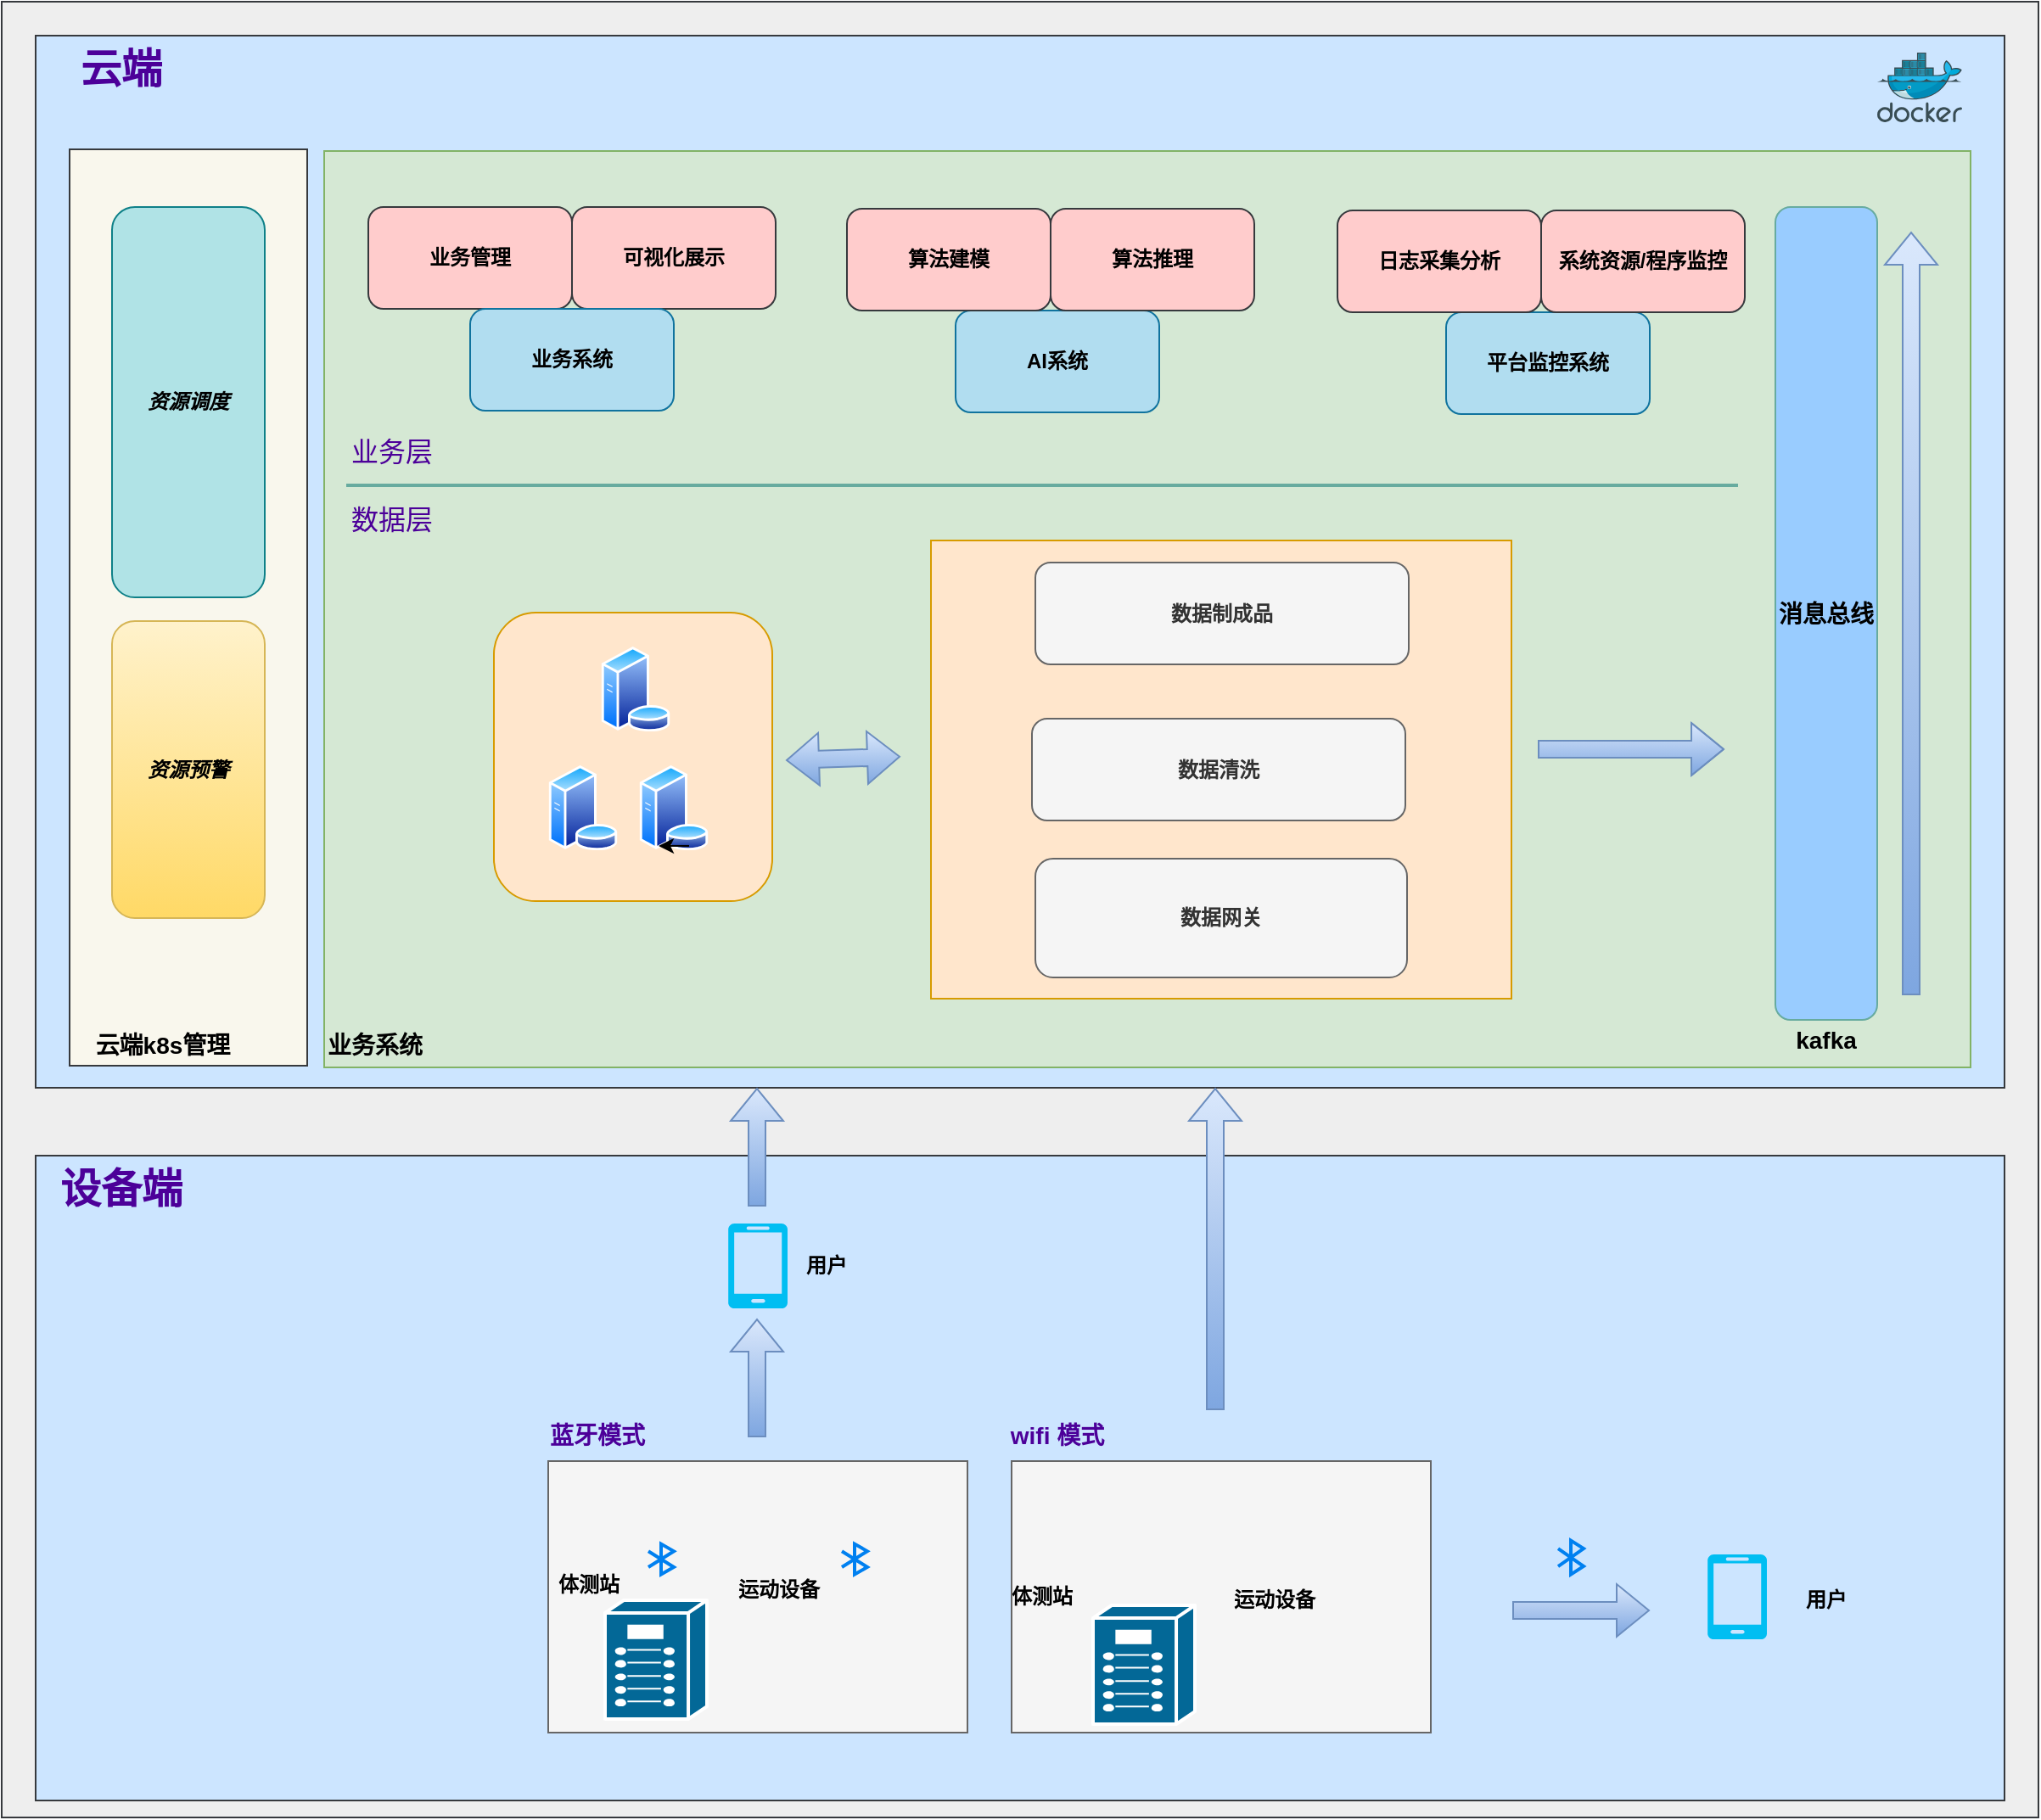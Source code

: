<mxfile version="20.6.0" type="github">
  <diagram id="ls8e80-gLTeel5YpICp5" name="第 1 页">
    <mxGraphModel dx="2062" dy="1146" grid="1" gridSize="10" guides="1" tooltips="1" connect="1" arrows="1" fold="1" page="1" pageScale="1" pageWidth="827" pageHeight="1169" math="0" shadow="0">
      <root>
        <mxCell id="0" />
        <mxCell id="1" parent="0" />
        <mxCell id="QGSotT8n_K5I-33iUHCd-112" value="" style="rounded=0;whiteSpace=wrap;html=1;fontSize=16;fillColor=#eeeeee;strokeColor=#36393d;" vertex="1" parent="1">
          <mxGeometry x="20" y="20" width="1200" height="1070" as="geometry" />
        </mxCell>
        <mxCell id="QGSotT8n_K5I-33iUHCd-101" value="" style="rounded=0;whiteSpace=wrap;html=1;fillColor=#cce5ff;strokeColor=#36393d;" vertex="1" parent="1">
          <mxGeometry x="40" y="700" width="1160" height="380" as="geometry" />
        </mxCell>
        <mxCell id="QGSotT8n_K5I-33iUHCd-99" value="" style="rounded=0;whiteSpace=wrap;html=1;fillColor=#cce5ff;strokeColor=#36393d;" vertex="1" parent="1">
          <mxGeometry x="40" y="40" width="1160" height="620" as="geometry" />
        </mxCell>
        <mxCell id="QGSotT8n_K5I-33iUHCd-93" value="" style="rounded=0;whiteSpace=wrap;html=1;fillColor=#f9f7ed;strokeColor=#36393d;" vertex="1" parent="1">
          <mxGeometry x="60" y="107" width="140" height="540" as="geometry" />
        </mxCell>
        <mxCell id="QGSotT8n_K5I-33iUHCd-90" value="" style="rounded=0;whiteSpace=wrap;html=1;fillColor=#d5e8d4;strokeColor=#82b366;" vertex="1" parent="1">
          <mxGeometry x="210" y="108" width="970" height="540" as="geometry" />
        </mxCell>
        <mxCell id="QGSotT8n_K5I-33iUHCd-87" value="" style="rounded=0;whiteSpace=wrap;html=1;fillColor=#ffe6cc;strokeColor=#d79b00;" vertex="1" parent="1">
          <mxGeometry x="567.5" y="337.5" width="342" height="270" as="geometry" />
        </mxCell>
        <mxCell id="QGSotT8n_K5I-33iUHCd-66" value="" style="rounded=0;whiteSpace=wrap;html=1;fontColor=#333333;fillColor=#f5f5f5;strokeColor=#666666;" vertex="1" parent="1">
          <mxGeometry x="615" y="880" width="247" height="160" as="geometry" />
        </mxCell>
        <mxCell id="QGSotT8n_K5I-33iUHCd-62" value="" style="rounded=0;whiteSpace=wrap;html=1;fontColor=#333333;fillColor=#f5f5f5;strokeColor=#666666;" vertex="1" parent="1">
          <mxGeometry x="342" y="880" width="247" height="160" as="geometry" />
        </mxCell>
        <mxCell id="QGSotT8n_K5I-33iUHCd-1" value="" style="shape=image;html=1;verticalAlign=top;verticalLabelPosition=bottom;labelBackgroundColor=#ffffff;imageAspect=0;aspect=fixed;image=https://cdn1.iconfinder.com/data/icons/dompicon-glyph-fitness-diet/256/exercise-cardio-running-treadmill-fitness-diet-128.png;fontColor=#000000;" vertex="1" parent="1">
          <mxGeometry x="483" y="968" width="64" height="64" as="geometry" />
        </mxCell>
        <mxCell id="QGSotT8n_K5I-33iUHCd-5" value="" style="html=1;verticalLabelPosition=bottom;align=center;labelBackgroundColor=#ffffff;verticalAlign=top;strokeWidth=2;strokeColor=#0080F0;shadow=0;dashed=0;shape=mxgraph.ios7.icons.bluetooth;pointerEvents=1" vertex="1" parent="1">
          <mxGeometry x="401" y="928.8" width="15" height="18" as="geometry" />
        </mxCell>
        <mxCell id="QGSotT8n_K5I-33iUHCd-15" value="" style="shape=mxgraph.cisco.misc.breakout_box;html=1;pointerEvents=1;dashed=0;fillColor=#036897;strokeColor=#ffffff;strokeWidth=2;verticalLabelPosition=bottom;verticalAlign=top;align=center;outlineConnect=0;" vertex="1" parent="1">
          <mxGeometry x="375.5" y="962" width="60" height="70" as="geometry" />
        </mxCell>
        <mxCell id="QGSotT8n_K5I-33iUHCd-17" value="" style="verticalLabelPosition=bottom;html=1;verticalAlign=top;align=center;strokeColor=none;fillColor=#00BEF2;shape=mxgraph.azure.mobile;pointerEvents=1;fontColor=#000000;" vertex="1" parent="1">
          <mxGeometry x="448" y="740" width="35" height="50" as="geometry" />
        </mxCell>
        <mxCell id="QGSotT8n_K5I-33iUHCd-24" value="" style="shape=image;html=1;verticalAlign=top;verticalLabelPosition=bottom;labelBackgroundColor=#ffffff;imageAspect=0;aspect=fixed;image=https://cdn0.iconfinder.com/data/icons/social-media-2183/512/social__media__social_media__wifi_-128.png;fontColor=#000000;" vertex="1" parent="1">
          <mxGeometry x="683" y="922" width="34" height="34" as="geometry" />
        </mxCell>
        <mxCell id="QGSotT8n_K5I-33iUHCd-25" value="" style="shape=image;html=1;verticalAlign=top;verticalLabelPosition=bottom;labelBackgroundColor=#ffffff;imageAspect=0;aspect=fixed;image=https://cdn0.iconfinder.com/data/icons/social-media-2183/512/social__media__social_media__wifi_-128.png;fontColor=#000000;" vertex="1" parent="1">
          <mxGeometry x="803" y="920.8" width="34" height="34" as="geometry" />
        </mxCell>
        <mxCell id="QGSotT8n_K5I-33iUHCd-26" value="" style="shape=image;html=1;verticalAlign=top;verticalLabelPosition=bottom;labelBackgroundColor=#ffffff;imageAspect=0;aspect=fixed;image=https://cdn1.iconfinder.com/data/icons/dompicon-glyph-fitness-diet/256/exercise-cardio-running-treadmill-fitness-diet-128.png;fontColor=#000000;" vertex="1" parent="1">
          <mxGeometry x="783" y="971" width="64" height="64" as="geometry" />
        </mxCell>
        <mxCell id="QGSotT8n_K5I-33iUHCd-27" value="" style="shape=mxgraph.cisco.misc.breakout_box;html=1;pointerEvents=1;dashed=0;fillColor=#036897;strokeColor=#ffffff;strokeWidth=2;verticalLabelPosition=bottom;verticalAlign=top;align=center;outlineConnect=0;" vertex="1" parent="1">
          <mxGeometry x="663" y="965" width="60" height="70" as="geometry" />
        </mxCell>
        <mxCell id="QGSotT8n_K5I-33iUHCd-29" value="" style="sketch=0;aspect=fixed;html=1;points=[];align=center;image;fontSize=12;image=img/lib/mscae/Docker.svg;fontColor=#000000;" vertex="1" parent="1">
          <mxGeometry x="1125" y="50" width="50" height="41" as="geometry" />
        </mxCell>
        <mxCell id="QGSotT8n_K5I-33iUHCd-30" value="" style="html=1;verticalLabelPosition=bottom;align=center;labelBackgroundColor=#ffffff;verticalAlign=top;strokeWidth=2;strokeColor=#0080F0;shadow=0;dashed=0;shape=mxgraph.ios7.icons.bluetooth;pointerEvents=1" vertex="1" parent="1">
          <mxGeometry x="937" y="926.8" width="15" height="20" as="geometry" />
        </mxCell>
        <mxCell id="QGSotT8n_K5I-33iUHCd-31" value="" style="verticalLabelPosition=bottom;html=1;verticalAlign=top;align=center;strokeColor=none;fillColor=#00BEF2;shape=mxgraph.azure.mobile;pointerEvents=1;fontColor=#000000;" vertex="1" parent="1">
          <mxGeometry x="1025" y="935" width="35" height="50" as="geometry" />
        </mxCell>
        <mxCell id="QGSotT8n_K5I-33iUHCd-35" value="数据网关" style="rounded=1;whiteSpace=wrap;html=1;fontColor=#333333;fillColor=#f5f5f5;strokeColor=#666666;fontStyle=1" vertex="1" parent="1">
          <mxGeometry x="629" y="525" width="219" height="70" as="geometry" />
        </mxCell>
        <mxCell id="QGSotT8n_K5I-33iUHCd-36" value="消息总线" style="rounded=1;whiteSpace=wrap;html=1;fillColor=#99CCFF;strokeColor=#67AB9F;fontStyle=1;fontSize=14;" vertex="1" parent="1">
          <mxGeometry x="1065" y="141" width="60" height="479" as="geometry" />
        </mxCell>
        <mxCell id="QGSotT8n_K5I-33iUHCd-37" value="数据清洗" style="rounded=1;whiteSpace=wrap;html=1;fontColor=#333333;fillColor=#f5f5f5;strokeColor=#666666;fontStyle=1" vertex="1" parent="1">
          <mxGeometry x="627" y="442.5" width="220" height="60" as="geometry" />
        </mxCell>
        <mxCell id="QGSotT8n_K5I-33iUHCd-39" value="AI系统" style="rounded=1;whiteSpace=wrap;html=1;fillColor=#b1ddf0;strokeColor=#10739e;fontStyle=1" vertex="1" parent="1">
          <mxGeometry x="582" y="202" width="120" height="60" as="geometry" />
        </mxCell>
        <mxCell id="QGSotT8n_K5I-33iUHCd-40" value="业务管理" style="rounded=1;whiteSpace=wrap;html=1;fillColor=#ffcccc;strokeColor=#36393d;fontStyle=1" vertex="1" parent="1">
          <mxGeometry x="236" y="141" width="120" height="60" as="geometry" />
        </mxCell>
        <mxCell id="QGSotT8n_K5I-33iUHCd-41" value="可视化展示" style="rounded=1;whiteSpace=wrap;html=1;fillColor=#ffcccc;strokeColor=#36393d;fontStyle=1" vertex="1" parent="1">
          <mxGeometry x="356" y="141" width="120" height="60" as="geometry" />
        </mxCell>
        <mxCell id="QGSotT8n_K5I-33iUHCd-42" value="算法建模" style="rounded=1;whiteSpace=wrap;html=1;fillColor=#ffcccc;strokeColor=#36393d;fontStyle=1" vertex="1" parent="1">
          <mxGeometry x="518" y="142" width="120" height="60" as="geometry" />
        </mxCell>
        <mxCell id="QGSotT8n_K5I-33iUHCd-43" value="算法推理" style="rounded=1;whiteSpace=wrap;html=1;fillColor=#ffcccc;strokeColor=#36393d;fontStyle=1" vertex="1" parent="1">
          <mxGeometry x="638" y="142" width="120" height="60" as="geometry" />
        </mxCell>
        <mxCell id="QGSotT8n_K5I-33iUHCd-45" value="业务系统" style="rounded=1;whiteSpace=wrap;html=1;fillColor=#b1ddf0;strokeColor=#10739e;fontStyle=1" vertex="1" parent="1">
          <mxGeometry x="296" y="201" width="120" height="60" as="geometry" />
        </mxCell>
        <mxCell id="QGSotT8n_K5I-33iUHCd-51" value="平台监控系统" style="rounded=1;whiteSpace=wrap;html=1;fillColor=#b1ddf0;strokeColor=#10739e;fontStyle=1" vertex="1" parent="1">
          <mxGeometry x="871" y="203" width="120" height="60" as="geometry" />
        </mxCell>
        <mxCell id="QGSotT8n_K5I-33iUHCd-52" value="日志采集分析" style="rounded=1;whiteSpace=wrap;html=1;fillColor=#ffcccc;strokeColor=#36393d;fontStyle=1" vertex="1" parent="1">
          <mxGeometry x="807" y="143" width="120" height="60" as="geometry" />
        </mxCell>
        <mxCell id="QGSotT8n_K5I-33iUHCd-53" value="系统资源/程序监控" style="rounded=1;whiteSpace=wrap;html=1;fillColor=#ffcccc;strokeColor=#36393d;fontStyle=1" vertex="1" parent="1">
          <mxGeometry x="927" y="143" width="120" height="60" as="geometry" />
        </mxCell>
        <mxCell id="QGSotT8n_K5I-33iUHCd-55" value="数据制成品" style="rounded=1;whiteSpace=wrap;html=1;fontColor=#333333;fillColor=#f5f5f5;strokeColor=#666666;fontStyle=1" vertex="1" parent="1">
          <mxGeometry x="629" y="350.5" width="220" height="60" as="geometry" />
        </mxCell>
        <mxCell id="QGSotT8n_K5I-33iUHCd-57" value="" style="rounded=1;whiteSpace=wrap;html=1;fillColor=#ffe6cc;strokeColor=#d79b00;" vertex="1" parent="1">
          <mxGeometry x="310" y="380" width="164" height="170" as="geometry" />
        </mxCell>
        <mxCell id="QGSotT8n_K5I-33iUHCd-58" value="资源调度" style="rounded=1;whiteSpace=wrap;html=1;fillColor=#b0e3e6;strokeColor=#0e8088;fontStyle=3" vertex="1" parent="1">
          <mxGeometry x="85" y="141" width="90" height="230" as="geometry" />
        </mxCell>
        <mxCell id="QGSotT8n_K5I-33iUHCd-63" value="蓝牙模式" style="text;html=1;strokeColor=none;fillColor=none;align=center;verticalAlign=middle;whiteSpace=wrap;rounded=0;fontColor=#4C0099;fontStyle=1;fontSize=14;" vertex="1" parent="1">
          <mxGeometry x="341" y="850" width="60" height="30" as="geometry" />
        </mxCell>
        <mxCell id="QGSotT8n_K5I-33iUHCd-65" value="" style="html=1;verticalLabelPosition=bottom;align=center;labelBackgroundColor=#ffffff;verticalAlign=top;strokeWidth=2;strokeColor=#0080F0;shadow=0;dashed=0;shape=mxgraph.ios7.icons.bluetooth;pointerEvents=1" vertex="1" parent="1">
          <mxGeometry x="515" y="928.8" width="15" height="18" as="geometry" />
        </mxCell>
        <mxCell id="QGSotT8n_K5I-33iUHCd-67" value="wifi 模式" style="text;html=1;strokeColor=none;fillColor=none;align=center;verticalAlign=middle;whiteSpace=wrap;rounded=0;fontColor=#4C0099;fontStyle=1;fontSize=14;" vertex="1" parent="1">
          <mxGeometry x="612" y="850" width="60" height="30" as="geometry" />
        </mxCell>
        <mxCell id="QGSotT8n_K5I-33iUHCd-68" value="资源预警" style="rounded=1;whiteSpace=wrap;html=1;fillColor=#fff2cc;gradientColor=#ffd966;strokeColor=#d6b656;fontStyle=3" vertex="1" parent="1">
          <mxGeometry x="85" y="385" width="90" height="175" as="geometry" />
        </mxCell>
        <mxCell id="QGSotT8n_K5I-33iUHCd-70" value="" style="shape=flexArrow;endArrow=classic;html=1;rounded=0;fontColor=#000000;fillColor=#dae8fc;strokeColor=#6c8ebf;gradientColor=#7ea6e0;" edge="1" parent="1">
          <mxGeometry width="50" height="50" relative="1" as="geometry">
            <mxPoint x="910" y="968" as="sourcePoint" />
            <mxPoint x="991" y="968" as="targetPoint" />
          </mxGeometry>
        </mxCell>
        <mxCell id="QGSotT8n_K5I-33iUHCd-72" value="用户" style="text;html=1;strokeColor=none;fillColor=none;align=center;verticalAlign=middle;whiteSpace=wrap;rounded=0;fontColor=#000000;fontStyle=1" vertex="1" parent="1">
          <mxGeometry x="1065" y="946.8" width="60" height="30" as="geometry" />
        </mxCell>
        <mxCell id="QGSotT8n_K5I-33iUHCd-73" value="" style="aspect=fixed;perimeter=ellipsePerimeter;html=1;align=center;shadow=0;dashed=0;spacingTop=3;image;image=img/lib/active_directory/database_server.svg;fontColor=#000000;" vertex="1" parent="1">
          <mxGeometry x="373" y="400" width="41" height="50" as="geometry" />
        </mxCell>
        <mxCell id="QGSotT8n_K5I-33iUHCd-74" value="" style="aspect=fixed;perimeter=ellipsePerimeter;html=1;align=center;shadow=0;dashed=0;spacingTop=3;image;image=img/lib/active_directory/database_server.svg;fontColor=#000000;" vertex="1" parent="1">
          <mxGeometry x="342" y="470" width="41" height="50" as="geometry" />
        </mxCell>
        <mxCell id="QGSotT8n_K5I-33iUHCd-75" value="" style="aspect=fixed;perimeter=ellipsePerimeter;html=1;align=center;shadow=0;dashed=0;spacingTop=3;image;image=img/lib/active_directory/database_server.svg;fontColor=#000000;" vertex="1" parent="1">
          <mxGeometry x="395.5" y="470" width="41" height="50" as="geometry" />
        </mxCell>
        <mxCell id="QGSotT8n_K5I-33iUHCd-78" value="" style="shape=flexArrow;endArrow=classic;html=1;rounded=0;fontColor=#000000;fillColor=#dae8fc;strokeColor=#6c8ebf;gradientColor=#7ea6e0;" edge="1" parent="1">
          <mxGeometry width="50" height="50" relative="1" as="geometry">
            <mxPoint x="1145" y="605.5" as="sourcePoint" />
            <mxPoint x="1145" y="155.5" as="targetPoint" />
          </mxGeometry>
        </mxCell>
        <mxCell id="QGSotT8n_K5I-33iUHCd-81" value="" style="shape=flexArrow;endArrow=classic;html=1;rounded=0;fontColor=#000000;fillColor=#dae8fc;strokeColor=#6c8ebf;gradientColor=#7ea6e0;" edge="1" parent="1">
          <mxGeometry width="50" height="50" relative="1" as="geometry">
            <mxPoint x="465" y="866" as="sourcePoint" />
            <mxPoint x="465" y="796" as="targetPoint" />
          </mxGeometry>
        </mxCell>
        <mxCell id="QGSotT8n_K5I-33iUHCd-83" value="" style="shape=flexArrow;endArrow=classic;html=1;rounded=0;fontColor=#000000;fillColor=#dae8fc;strokeColor=#6c8ebf;gradientColor=#7ea6e0;" edge="1" parent="1">
          <mxGeometry width="50" height="50" relative="1" as="geometry">
            <mxPoint x="735" y="850" as="sourcePoint" />
            <mxPoint x="735" y="660" as="targetPoint" />
          </mxGeometry>
        </mxCell>
        <mxCell id="QGSotT8n_K5I-33iUHCd-85" value="" style="shape=flexArrow;endArrow=classic;html=1;rounded=0;fontColor=#000000;fillColor=#dae8fc;strokeColor=#6c8ebf;gradientColor=#7ea6e0;" edge="1" parent="1">
          <mxGeometry width="50" height="50" relative="1" as="geometry">
            <mxPoint x="465" y="730" as="sourcePoint" />
            <mxPoint x="465" y="660" as="targetPoint" />
          </mxGeometry>
        </mxCell>
        <mxCell id="QGSotT8n_K5I-33iUHCd-86" value="云端k8s管理" style="text;html=1;strokeColor=none;fillColor=none;align=center;verticalAlign=middle;whiteSpace=wrap;rounded=0;fontColor=#000000;fontStyle=1;fontSize=14;" vertex="1" parent="1">
          <mxGeometry x="60" y="620" width="110" height="30" as="geometry" />
        </mxCell>
        <mxCell id="QGSotT8n_K5I-33iUHCd-88" value="" style="shape=flexArrow;endArrow=classic;html=1;rounded=0;fontColor=#000000;fillColor=#dae8fc;strokeColor=#6c8ebf;gradientColor=#7ea6e0;" edge="1" parent="1">
          <mxGeometry width="50" height="50" relative="1" as="geometry">
            <mxPoint x="925" y="460.5" as="sourcePoint" />
            <mxPoint x="1035" y="460.5" as="targetPoint" />
            <Array as="points">
              <mxPoint x="985" y="460.5" />
            </Array>
          </mxGeometry>
        </mxCell>
        <mxCell id="QGSotT8n_K5I-33iUHCd-94" value="业务系统" style="text;html=1;strokeColor=none;fillColor=none;align=center;verticalAlign=middle;whiteSpace=wrap;rounded=0;fontColor=#000000;fontSize=14;fontStyle=1" vertex="1" parent="1">
          <mxGeometry x="210" y="620" width="60" height="30" as="geometry" />
        </mxCell>
        <mxCell id="QGSotT8n_K5I-33iUHCd-95" style="edgeStyle=orthogonalEdgeStyle;rounded=0;orthogonalLoop=1;jettySize=auto;html=1;exitX=0.75;exitY=1;exitDx=0;exitDy=0;entryX=0.25;entryY=1;entryDx=0;entryDy=0;fontColor=#000000;" edge="1" parent="1" source="QGSotT8n_K5I-33iUHCd-75" target="QGSotT8n_K5I-33iUHCd-75">
          <mxGeometry relative="1" as="geometry" />
        </mxCell>
        <mxCell id="QGSotT8n_K5I-33iUHCd-98" value="" style="shape=flexArrow;endArrow=classic;startArrow=classic;html=1;rounded=0;fontColor=#000000;fillColor=#dae8fc;strokeColor=#6c8ebf;gradientColor=#7ea6e0;" edge="1" parent="1">
          <mxGeometry width="100" height="100" relative="1" as="geometry">
            <mxPoint x="482" y="467" as="sourcePoint" />
            <mxPoint x="549.5" y="464.877" as="targetPoint" />
            <Array as="points">
              <mxPoint x="482" y="467" />
            </Array>
          </mxGeometry>
        </mxCell>
        <mxCell id="QGSotT8n_K5I-33iUHCd-106" value="kafka" style="text;html=1;strokeColor=none;fillColor=none;align=center;verticalAlign=middle;whiteSpace=wrap;rounded=0;fontSize=14;fontColor=#000000;fontStyle=1" vertex="1" parent="1">
          <mxGeometry x="1065" y="617" width="60" height="30" as="geometry" />
        </mxCell>
        <mxCell id="QGSotT8n_K5I-33iUHCd-107" value="用户" style="text;html=1;strokeColor=none;fillColor=none;align=center;verticalAlign=middle;whiteSpace=wrap;rounded=0;fontColor=#000000;fontStyle=1" vertex="1" parent="1">
          <mxGeometry x="476" y="750" width="60" height="30" as="geometry" />
        </mxCell>
        <mxCell id="QGSotT8n_K5I-33iUHCd-108" value="体测站" style="text;html=1;strokeColor=none;fillColor=none;align=center;verticalAlign=middle;whiteSpace=wrap;rounded=0;fontColor=#000000;fontStyle=1" vertex="1" parent="1">
          <mxGeometry x="335.5" y="938" width="60" height="30" as="geometry" />
        </mxCell>
        <mxCell id="QGSotT8n_K5I-33iUHCd-109" value="运动设备" style="text;html=1;strokeColor=none;fillColor=none;align=center;verticalAlign=middle;whiteSpace=wrap;rounded=0;fontColor=#000000;fontStyle=1" vertex="1" parent="1">
          <mxGeometry x="448" y="941" width="60" height="30" as="geometry" />
        </mxCell>
        <mxCell id="QGSotT8n_K5I-33iUHCd-110" value="体测站" style="text;html=1;strokeColor=none;fillColor=none;align=center;verticalAlign=middle;whiteSpace=wrap;rounded=0;fontColor=#000000;fontStyle=1" vertex="1" parent="1">
          <mxGeometry x="603" y="945" width="60" height="30" as="geometry" />
        </mxCell>
        <mxCell id="QGSotT8n_K5I-33iUHCd-111" value="运动设备" style="text;html=1;strokeColor=none;fillColor=none;align=center;verticalAlign=middle;whiteSpace=wrap;rounded=0;fontColor=#000000;fontStyle=1" vertex="1" parent="1">
          <mxGeometry x="740" y="946.8" width="60" height="30" as="geometry" />
        </mxCell>
        <mxCell id="QGSotT8n_K5I-33iUHCd-115" value="" style="line;strokeWidth=2;html=1;strokeColor=#67AB9F;fontSize=16;fontColor=#4C0099;fillColor=#99CCFF;" vertex="1" parent="1">
          <mxGeometry x="223" y="300" width="820" height="10" as="geometry" />
        </mxCell>
        <mxCell id="QGSotT8n_K5I-33iUHCd-116" value="云端" style="text;strokeColor=none;fillColor=none;html=1;fontSize=24;fontStyle=1;verticalAlign=middle;align=center;fontColor=#4C0099;" vertex="1" parent="1">
          <mxGeometry x="40" y="40" width="100" height="40" as="geometry" />
        </mxCell>
        <mxCell id="QGSotT8n_K5I-33iUHCd-117" value="设备端" style="text;strokeColor=none;fillColor=none;html=1;fontSize=24;fontStyle=1;verticalAlign=middle;align=center;fontColor=#4C0099;" vertex="1" parent="1">
          <mxGeometry x="40" y="700" width="100" height="40" as="geometry" />
        </mxCell>
        <mxCell id="QGSotT8n_K5I-33iUHCd-119" value="业务层" style="text;html=1;strokeColor=none;fillColor=none;align=center;verticalAlign=middle;whiteSpace=wrap;rounded=0;fontSize=16;fontColor=#4C0099;" vertex="1" parent="1">
          <mxGeometry x="220" y="270" width="60" height="30" as="geometry" />
        </mxCell>
        <mxCell id="QGSotT8n_K5I-33iUHCd-120" value="数据层" style="text;html=1;strokeColor=none;fillColor=none;align=center;verticalAlign=middle;whiteSpace=wrap;rounded=0;fontSize=16;fontColor=#4C0099;" vertex="1" parent="1">
          <mxGeometry x="220" y="310" width="60" height="30" as="geometry" />
        </mxCell>
      </root>
    </mxGraphModel>
  </diagram>
</mxfile>
